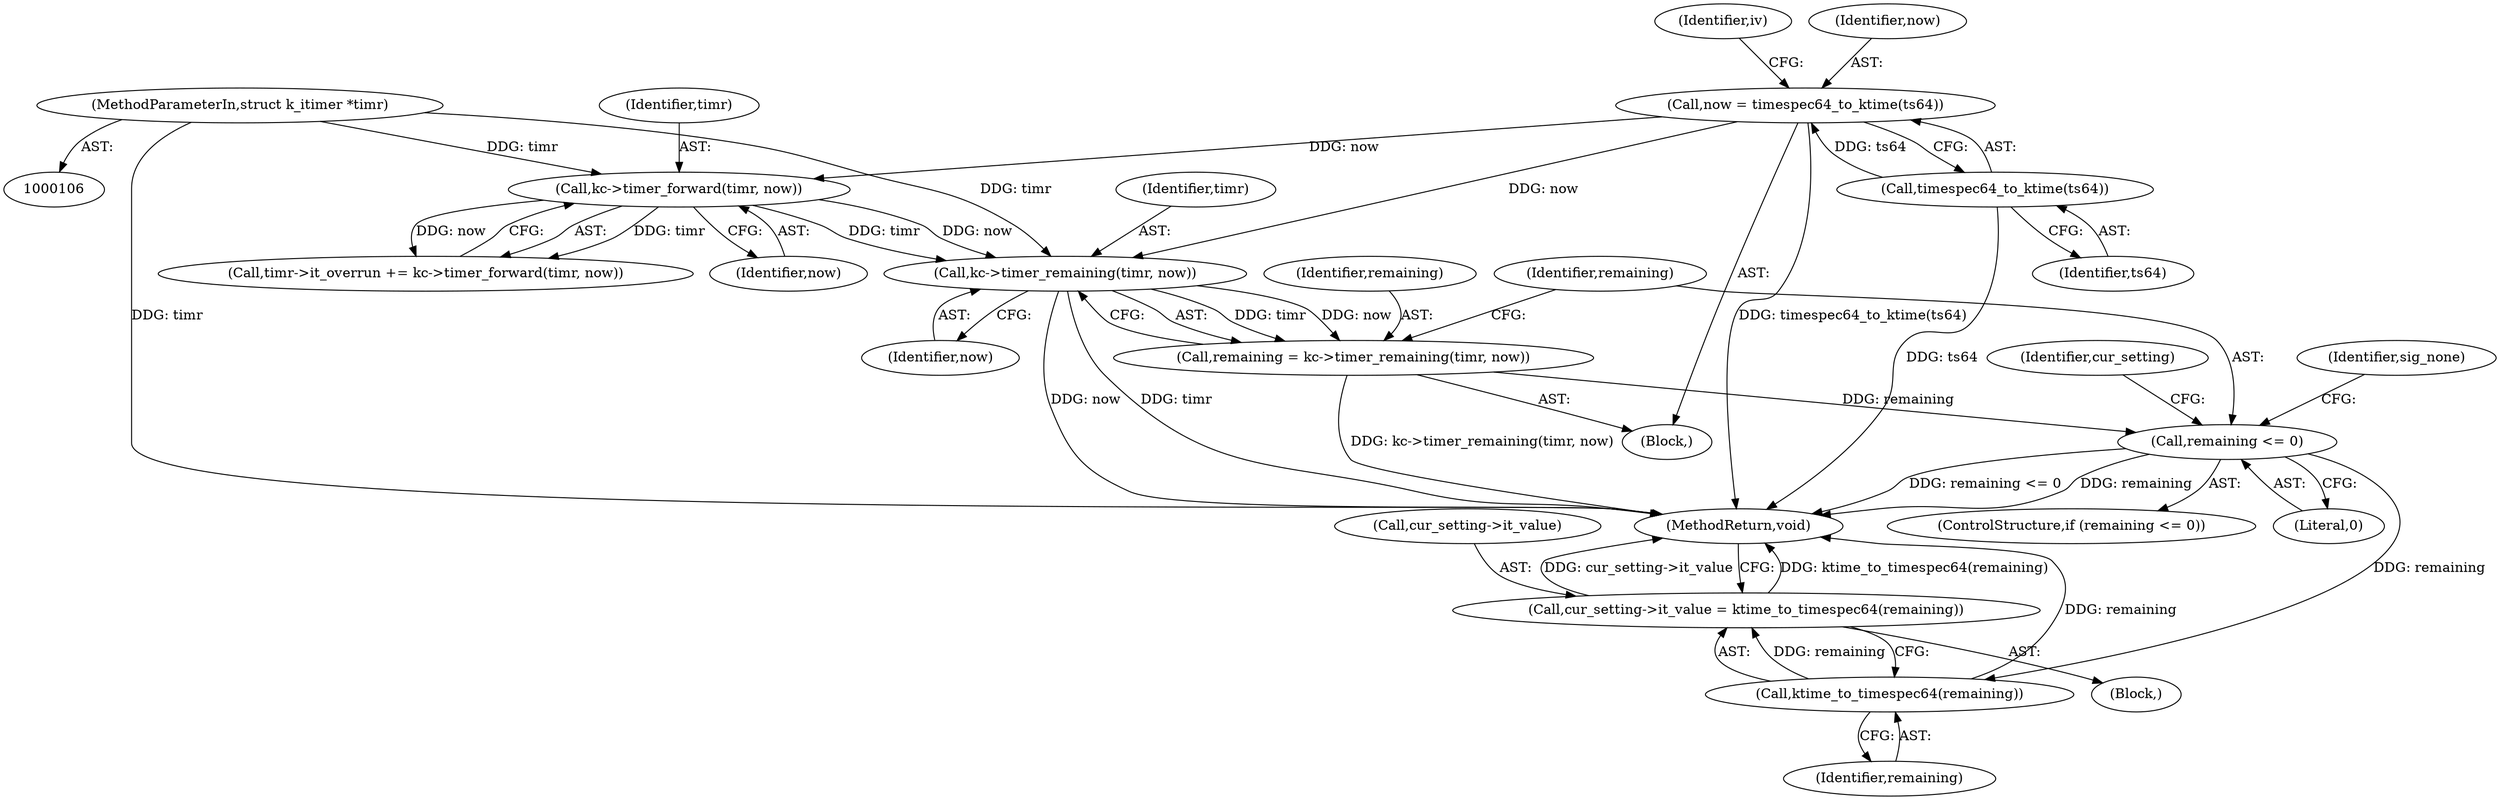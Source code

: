 digraph "0_linux_cef31d9af908243421258f1df35a4a644604efbe@API" {
"1000182" [label="(Call,kc->timer_remaining(timr, now))"];
"1000177" [label="(Call,kc->timer_forward(timr, now))"];
"1000107" [label="(MethodParameterIn,struct k_itimer *timr)"];
"1000159" [label="(Call,now = timespec64_to_ktime(ts64))"];
"1000161" [label="(Call,timespec64_to_ktime(ts64))"];
"1000180" [label="(Call,remaining = kc->timer_remaining(timr, now))"];
"1000186" [label="(Call,remaining <= 0)"];
"1000206" [label="(Call,ktime_to_timespec64(remaining))"];
"1000202" [label="(Call,cur_setting->it_value = ktime_to_timespec64(remaining))"];
"1000206" [label="(Call,ktime_to_timespec64(remaining))"];
"1000184" [label="(Identifier,now)"];
"1000109" [label="(Block,)"];
"1000182" [label="(Call,kc->timer_remaining(timr, now))"];
"1000204" [label="(Identifier,cur_setting)"];
"1000179" [label="(Identifier,now)"];
"1000180" [label="(Call,remaining = kc->timer_remaining(timr, now))"];
"1000178" [label="(Identifier,timr)"];
"1000207" [label="(Identifier,remaining)"];
"1000173" [label="(Call,timr->it_overrun += kc->timer_forward(timr, now))"];
"1000186" [label="(Call,remaining <= 0)"];
"1000208" [label="(MethodReturn,void)"];
"1000187" [label="(Identifier,remaining)"];
"1000159" [label="(Call,now = timespec64_to_ktime(ts64))"];
"1000165" [label="(Identifier,iv)"];
"1000161" [label="(Call,timespec64_to_ktime(ts64))"];
"1000183" [label="(Identifier,timr)"];
"1000192" [label="(Identifier,sig_none)"];
"1000107" [label="(MethodParameterIn,struct k_itimer *timr)"];
"1000185" [label="(ControlStructure,if (remaining <= 0))"];
"1000181" [label="(Identifier,remaining)"];
"1000201" [label="(Block,)"];
"1000203" [label="(Call,cur_setting->it_value)"];
"1000177" [label="(Call,kc->timer_forward(timr, now))"];
"1000202" [label="(Call,cur_setting->it_value = ktime_to_timespec64(remaining))"];
"1000160" [label="(Identifier,now)"];
"1000162" [label="(Identifier,ts64)"];
"1000188" [label="(Literal,0)"];
"1000182" -> "1000180"  [label="AST: "];
"1000182" -> "1000184"  [label="CFG: "];
"1000183" -> "1000182"  [label="AST: "];
"1000184" -> "1000182"  [label="AST: "];
"1000180" -> "1000182"  [label="CFG: "];
"1000182" -> "1000208"  [label="DDG: now"];
"1000182" -> "1000208"  [label="DDG: timr"];
"1000182" -> "1000180"  [label="DDG: timr"];
"1000182" -> "1000180"  [label="DDG: now"];
"1000177" -> "1000182"  [label="DDG: timr"];
"1000177" -> "1000182"  [label="DDG: now"];
"1000107" -> "1000182"  [label="DDG: timr"];
"1000159" -> "1000182"  [label="DDG: now"];
"1000177" -> "1000173"  [label="AST: "];
"1000177" -> "1000179"  [label="CFG: "];
"1000178" -> "1000177"  [label="AST: "];
"1000179" -> "1000177"  [label="AST: "];
"1000173" -> "1000177"  [label="CFG: "];
"1000177" -> "1000173"  [label="DDG: timr"];
"1000177" -> "1000173"  [label="DDG: now"];
"1000107" -> "1000177"  [label="DDG: timr"];
"1000159" -> "1000177"  [label="DDG: now"];
"1000107" -> "1000106"  [label="AST: "];
"1000107" -> "1000208"  [label="DDG: timr"];
"1000159" -> "1000109"  [label="AST: "];
"1000159" -> "1000161"  [label="CFG: "];
"1000160" -> "1000159"  [label="AST: "];
"1000161" -> "1000159"  [label="AST: "];
"1000165" -> "1000159"  [label="CFG: "];
"1000159" -> "1000208"  [label="DDG: timespec64_to_ktime(ts64)"];
"1000161" -> "1000159"  [label="DDG: ts64"];
"1000161" -> "1000162"  [label="CFG: "];
"1000162" -> "1000161"  [label="AST: "];
"1000161" -> "1000208"  [label="DDG: ts64"];
"1000180" -> "1000109"  [label="AST: "];
"1000181" -> "1000180"  [label="AST: "];
"1000187" -> "1000180"  [label="CFG: "];
"1000180" -> "1000208"  [label="DDG: kc->timer_remaining(timr, now)"];
"1000180" -> "1000186"  [label="DDG: remaining"];
"1000186" -> "1000185"  [label="AST: "];
"1000186" -> "1000188"  [label="CFG: "];
"1000187" -> "1000186"  [label="AST: "];
"1000188" -> "1000186"  [label="AST: "];
"1000192" -> "1000186"  [label="CFG: "];
"1000204" -> "1000186"  [label="CFG: "];
"1000186" -> "1000208"  [label="DDG: remaining <= 0"];
"1000186" -> "1000208"  [label="DDG: remaining"];
"1000186" -> "1000206"  [label="DDG: remaining"];
"1000206" -> "1000202"  [label="AST: "];
"1000206" -> "1000207"  [label="CFG: "];
"1000207" -> "1000206"  [label="AST: "];
"1000202" -> "1000206"  [label="CFG: "];
"1000206" -> "1000208"  [label="DDG: remaining"];
"1000206" -> "1000202"  [label="DDG: remaining"];
"1000202" -> "1000201"  [label="AST: "];
"1000203" -> "1000202"  [label="AST: "];
"1000208" -> "1000202"  [label="CFG: "];
"1000202" -> "1000208"  [label="DDG: ktime_to_timespec64(remaining)"];
"1000202" -> "1000208"  [label="DDG: cur_setting->it_value"];
}

